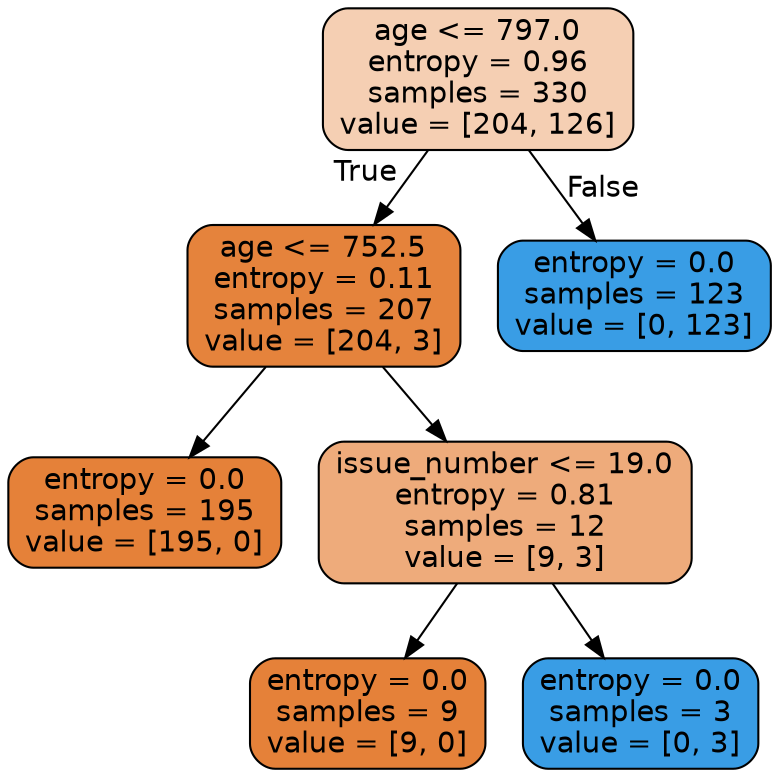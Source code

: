digraph Tree {
node [shape=box, style="filled, rounded", color="black", fontname=helvetica] ;
edge [fontname=helvetica] ;
0 [label="age <= 797.0\nentropy = 0.96\nsamples = 330\nvalue = [204, 126]", fillcolor="#f5cfb3"] ;
1 [label="age <= 752.5\nentropy = 0.11\nsamples = 207\nvalue = [204, 3]", fillcolor="#e5833c"] ;
0 -> 1 [labeldistance=2.5, labelangle=45, headlabel="True"] ;
2 [label="entropy = 0.0\nsamples = 195\nvalue = [195, 0]", fillcolor="#e58139"] ;
1 -> 2 ;
3 [label="issue_number <= 19.0\nentropy = 0.81\nsamples = 12\nvalue = [9, 3]", fillcolor="#eeab7b"] ;
1 -> 3 ;
4 [label="entropy = 0.0\nsamples = 9\nvalue = [9, 0]", fillcolor="#e58139"] ;
3 -> 4 ;
5 [label="entropy = 0.0\nsamples = 3\nvalue = [0, 3]", fillcolor="#399de5"] ;
3 -> 5 ;
6 [label="entropy = 0.0\nsamples = 123\nvalue = [0, 123]", fillcolor="#399de5"] ;
0 -> 6 [labeldistance=2.5, labelangle=-45, headlabel="False"] ;
}